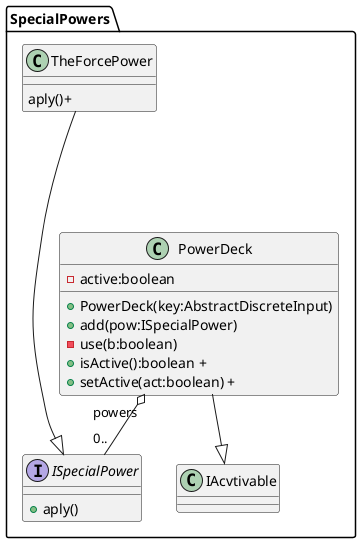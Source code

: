 @startuml

package SpecialPowers{
    interface ISpecialPower
    {
        +aply()
    }
    PowerDeck --|> IAcvtivable
    PowerDeck "powers" o-- "0.." ISpecialPower
    class PowerDeck{
        -active:boolean
        +PowerDeck(key:AbstractDiscreteInput)
        +add(pow:ISpecialPower)
        -use(b:boolean)
        +isActive():boolean +
        +setActive(act:boolean) +
    }
    TheForcePower ----|> ISpecialPower
    class TheForcePower{
        aply()+
    }
}
@enduml
